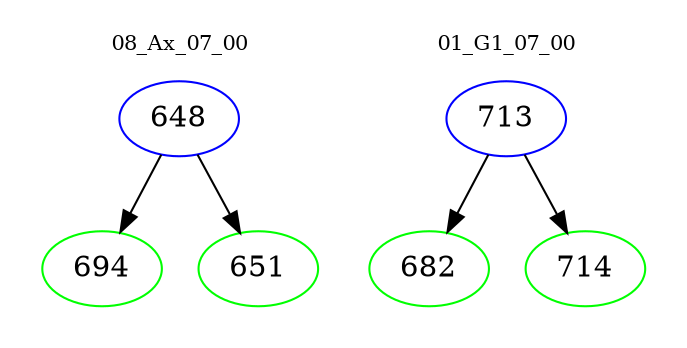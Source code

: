 digraph{
subgraph cluster_0 {
color = white
label = "08_Ax_07_00";
fontsize=10;
T0_648 [label="648", color="blue"]
T0_648 -> T0_694 [color="black"]
T0_694 [label="694", color="green"]
T0_648 -> T0_651 [color="black"]
T0_651 [label="651", color="green"]
}
subgraph cluster_1 {
color = white
label = "01_G1_07_00";
fontsize=10;
T1_713 [label="713", color="blue"]
T1_713 -> T1_682 [color="black"]
T1_682 [label="682", color="green"]
T1_713 -> T1_714 [color="black"]
T1_714 [label="714", color="green"]
}
}
